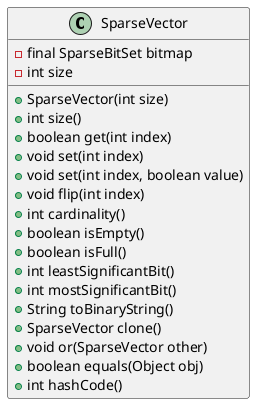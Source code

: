 @startuml

class SparseVector {
    - final SparseBitSet bitmap
    - int size

    + SparseVector(int size)
    + int size()
    + boolean get(int index)
    + void set(int index)
    + void set(int index, boolean value)
    + void flip(int index)
    + int cardinality()
    + boolean isEmpty()
    + boolean isFull()
    + int leastSignificantBit()
    + int mostSignificantBit()
    + String toBinaryString()
    + SparseVector clone()
    + void or(SparseVector other)
    + boolean equals(Object obj)
    + int hashCode()
}
@enduml

